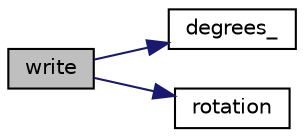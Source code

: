 digraph "write"
{
  bgcolor="transparent";
  edge [fontname="Helvetica",fontsize="10",labelfontname="Helvetica",labelfontsize="10"];
  node [fontname="Helvetica",fontsize="10",shape=record];
  rankdir="LR";
  Node1 [label="write",height=0.2,width=0.4,color="black", fillcolor="grey75", style="filled" fontcolor="black"];
  Node1 -> Node2 [color="midnightblue",fontsize="10",style="solid",fontname="Helvetica"];
  Node2 [label="degrees_",height=0.2,width=0.4,color="black",URL="$EulerCoordinateRotation_8C.html#ae12186a453b4ae7582b7d632ffd59dd3"];
  Node1 -> Node3 [color="midnightblue",fontsize="10",style="solid",fontname="Helvetica"];
  Node3 [label="rotation",height=0.2,width=0.4,color="black",URL="$classFoam_1_1coordinateRotations_1_1euler.html#a2bd712f239b50a9b62ce94f2432e74fe",tooltip="The rotation tensor calculated for the intrinsic Euler angles in z-x-z order. "];
}
